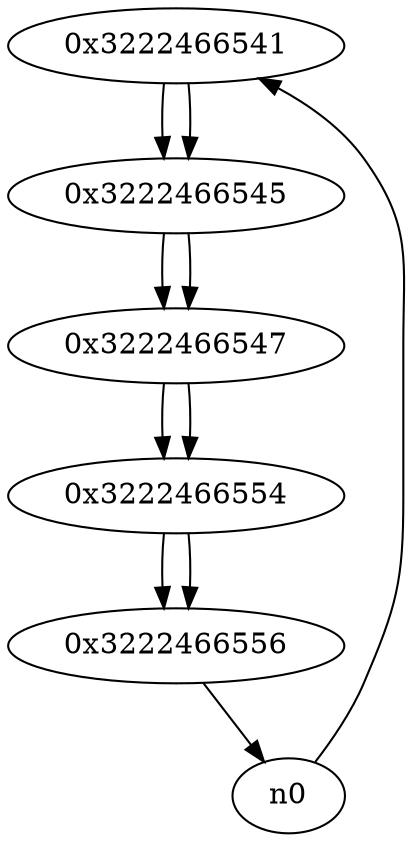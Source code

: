 digraph G{
/* nodes */
  n1 [label="0x3222466541"]
  n2 [label="0x3222466545"]
  n3 [label="0x3222466547"]
  n4 [label="0x3222466554"]
  n5 [label="0x3222466556"]
/* edges */
n1 -> n2;
n0 -> n1;
n2 -> n3;
n1 -> n2;
n3 -> n4;
n2 -> n3;
n4 -> n5;
n3 -> n4;
n5 -> n0;
n4 -> n5;
}
